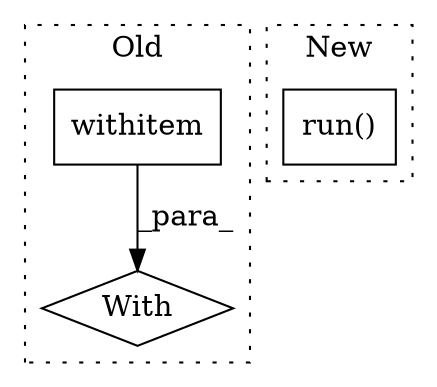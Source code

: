 digraph G {
subgraph cluster0 {
1 [label="withitem" a="49" s="6090" l="4" shape="box"];
3 [label="With" a="39" s="6085,6094" l="5,54" shape="diamond"];
label = "Old";
style="dotted";
}
subgraph cluster1 {
2 [label="run()" a="75" s="8502" l="8" shape="box"];
label = "New";
style="dotted";
}
1 -> 3 [label="_para_"];
}
